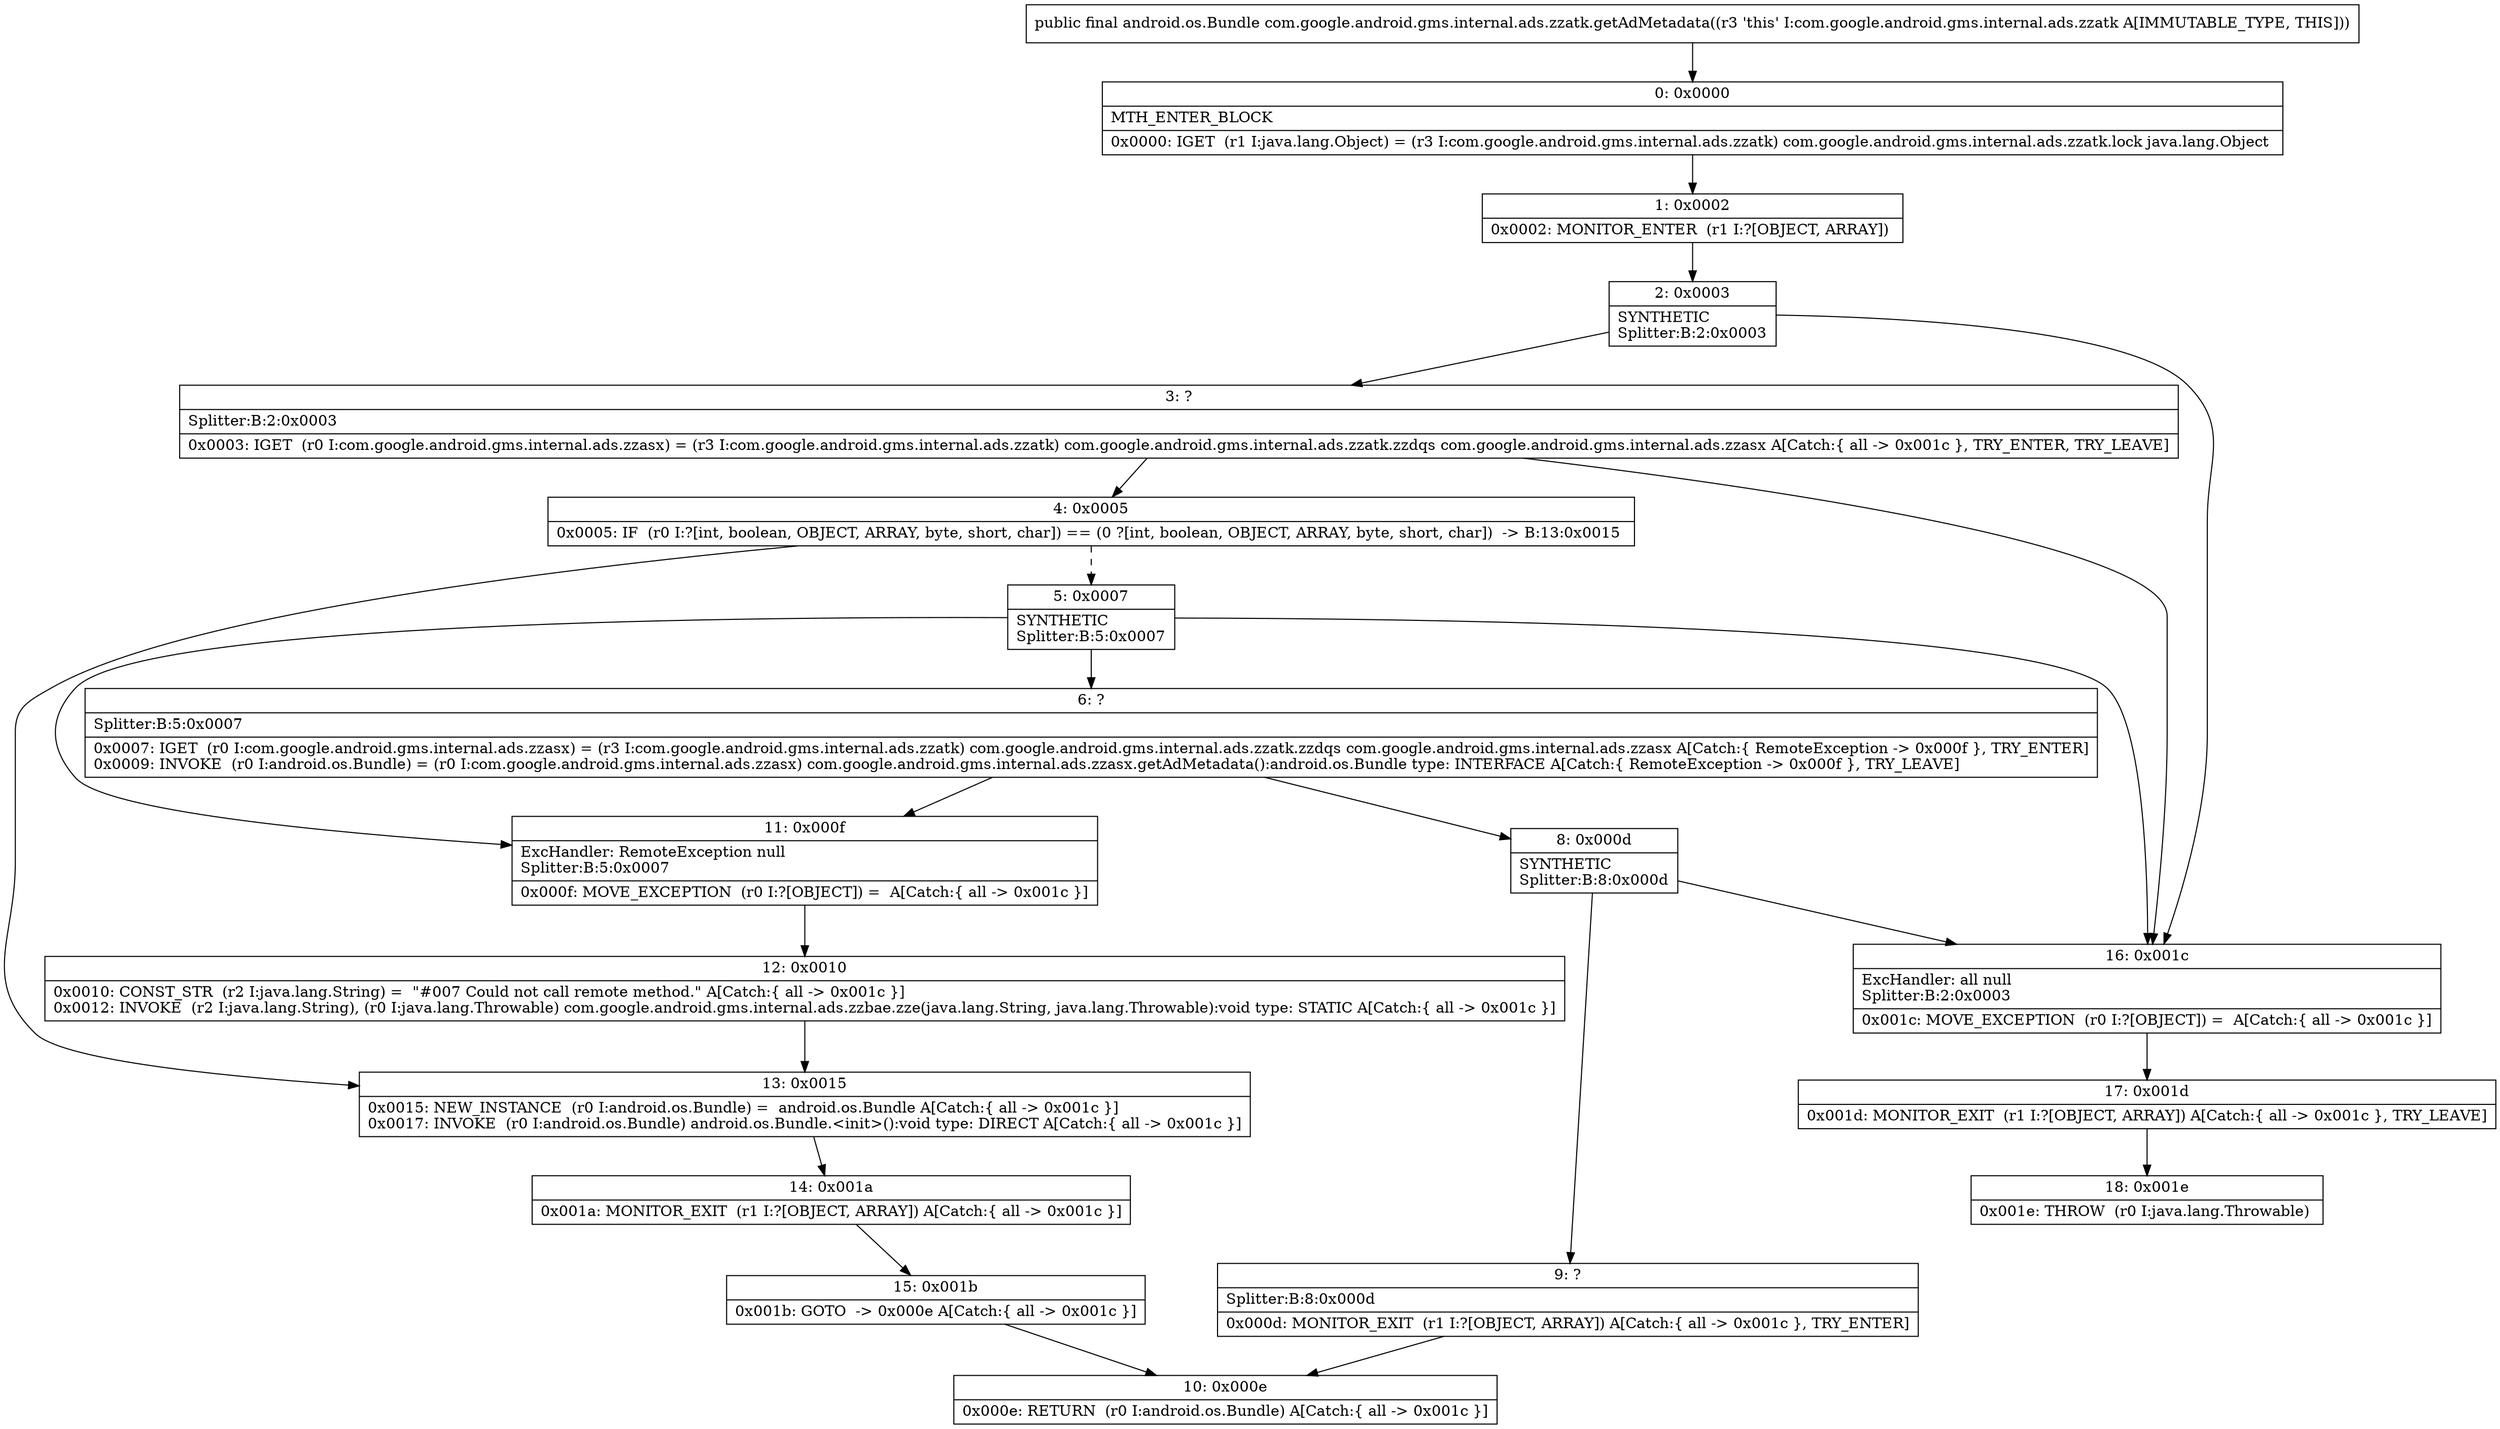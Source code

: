 digraph "CFG forcom.google.android.gms.internal.ads.zzatk.getAdMetadata()Landroid\/os\/Bundle;" {
Node_0 [shape=record,label="{0\:\ 0x0000|MTH_ENTER_BLOCK\l|0x0000: IGET  (r1 I:java.lang.Object) = (r3 I:com.google.android.gms.internal.ads.zzatk) com.google.android.gms.internal.ads.zzatk.lock java.lang.Object \l}"];
Node_1 [shape=record,label="{1\:\ 0x0002|0x0002: MONITOR_ENTER  (r1 I:?[OBJECT, ARRAY]) \l}"];
Node_2 [shape=record,label="{2\:\ 0x0003|SYNTHETIC\lSplitter:B:2:0x0003\l}"];
Node_3 [shape=record,label="{3\:\ ?|Splitter:B:2:0x0003\l|0x0003: IGET  (r0 I:com.google.android.gms.internal.ads.zzasx) = (r3 I:com.google.android.gms.internal.ads.zzatk) com.google.android.gms.internal.ads.zzatk.zzdqs com.google.android.gms.internal.ads.zzasx A[Catch:\{ all \-\> 0x001c \}, TRY_ENTER, TRY_LEAVE]\l}"];
Node_4 [shape=record,label="{4\:\ 0x0005|0x0005: IF  (r0 I:?[int, boolean, OBJECT, ARRAY, byte, short, char]) == (0 ?[int, boolean, OBJECT, ARRAY, byte, short, char])  \-\> B:13:0x0015 \l}"];
Node_5 [shape=record,label="{5\:\ 0x0007|SYNTHETIC\lSplitter:B:5:0x0007\l}"];
Node_6 [shape=record,label="{6\:\ ?|Splitter:B:5:0x0007\l|0x0007: IGET  (r0 I:com.google.android.gms.internal.ads.zzasx) = (r3 I:com.google.android.gms.internal.ads.zzatk) com.google.android.gms.internal.ads.zzatk.zzdqs com.google.android.gms.internal.ads.zzasx A[Catch:\{ RemoteException \-\> 0x000f \}, TRY_ENTER]\l0x0009: INVOKE  (r0 I:android.os.Bundle) = (r0 I:com.google.android.gms.internal.ads.zzasx) com.google.android.gms.internal.ads.zzasx.getAdMetadata():android.os.Bundle type: INTERFACE A[Catch:\{ RemoteException \-\> 0x000f \}, TRY_LEAVE]\l}"];
Node_8 [shape=record,label="{8\:\ 0x000d|SYNTHETIC\lSplitter:B:8:0x000d\l}"];
Node_9 [shape=record,label="{9\:\ ?|Splitter:B:8:0x000d\l|0x000d: MONITOR_EXIT  (r1 I:?[OBJECT, ARRAY]) A[Catch:\{ all \-\> 0x001c \}, TRY_ENTER]\l}"];
Node_10 [shape=record,label="{10\:\ 0x000e|0x000e: RETURN  (r0 I:android.os.Bundle) A[Catch:\{ all \-\> 0x001c \}]\l}"];
Node_11 [shape=record,label="{11\:\ 0x000f|ExcHandler: RemoteException null\lSplitter:B:5:0x0007\l|0x000f: MOVE_EXCEPTION  (r0 I:?[OBJECT]) =  A[Catch:\{ all \-\> 0x001c \}]\l}"];
Node_12 [shape=record,label="{12\:\ 0x0010|0x0010: CONST_STR  (r2 I:java.lang.String) =  \"#007 Could not call remote method.\" A[Catch:\{ all \-\> 0x001c \}]\l0x0012: INVOKE  (r2 I:java.lang.String), (r0 I:java.lang.Throwable) com.google.android.gms.internal.ads.zzbae.zze(java.lang.String, java.lang.Throwable):void type: STATIC A[Catch:\{ all \-\> 0x001c \}]\l}"];
Node_13 [shape=record,label="{13\:\ 0x0015|0x0015: NEW_INSTANCE  (r0 I:android.os.Bundle) =  android.os.Bundle A[Catch:\{ all \-\> 0x001c \}]\l0x0017: INVOKE  (r0 I:android.os.Bundle) android.os.Bundle.\<init\>():void type: DIRECT A[Catch:\{ all \-\> 0x001c \}]\l}"];
Node_14 [shape=record,label="{14\:\ 0x001a|0x001a: MONITOR_EXIT  (r1 I:?[OBJECT, ARRAY]) A[Catch:\{ all \-\> 0x001c \}]\l}"];
Node_15 [shape=record,label="{15\:\ 0x001b|0x001b: GOTO  \-\> 0x000e A[Catch:\{ all \-\> 0x001c \}]\l}"];
Node_16 [shape=record,label="{16\:\ 0x001c|ExcHandler: all null\lSplitter:B:2:0x0003\l|0x001c: MOVE_EXCEPTION  (r0 I:?[OBJECT]) =  A[Catch:\{ all \-\> 0x001c \}]\l}"];
Node_17 [shape=record,label="{17\:\ 0x001d|0x001d: MONITOR_EXIT  (r1 I:?[OBJECT, ARRAY]) A[Catch:\{ all \-\> 0x001c \}, TRY_LEAVE]\l}"];
Node_18 [shape=record,label="{18\:\ 0x001e|0x001e: THROW  (r0 I:java.lang.Throwable) \l}"];
MethodNode[shape=record,label="{public final android.os.Bundle com.google.android.gms.internal.ads.zzatk.getAdMetadata((r3 'this' I:com.google.android.gms.internal.ads.zzatk A[IMMUTABLE_TYPE, THIS])) }"];
MethodNode -> Node_0;
Node_0 -> Node_1;
Node_1 -> Node_2;
Node_2 -> Node_3;
Node_2 -> Node_16;
Node_3 -> Node_4;
Node_3 -> Node_16;
Node_4 -> Node_5[style=dashed];
Node_4 -> Node_13;
Node_5 -> Node_6;
Node_5 -> Node_11;
Node_5 -> Node_16;
Node_6 -> Node_11;
Node_6 -> Node_8;
Node_8 -> Node_9;
Node_8 -> Node_16;
Node_9 -> Node_10;
Node_11 -> Node_12;
Node_12 -> Node_13;
Node_13 -> Node_14;
Node_14 -> Node_15;
Node_15 -> Node_10;
Node_16 -> Node_17;
Node_17 -> Node_18;
}

